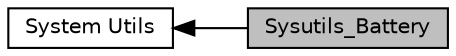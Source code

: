 digraph "Sysutils_Battery"
{
  edge [fontname="Helvetica",fontsize="10",labelfontname="Helvetica",labelfontsize="10"];
  node [fontname="Helvetica",fontsize="10",shape=box];
  rankdir=LR;
  Node1 [label="Sysutils_Battery",height=0.2,width=0.4,color="black", fillcolor="grey75", style="filled", fontcolor="black",tooltip="电池管理"];
  Node2 [label="System Utils",height=0.2,width=0.4,color="black", fillcolor="white", style="filled",URL="$group__sysutils.html",tooltip=" "];
  Node2->Node1 [shape=plaintext, dir="back", style="solid"];
}

